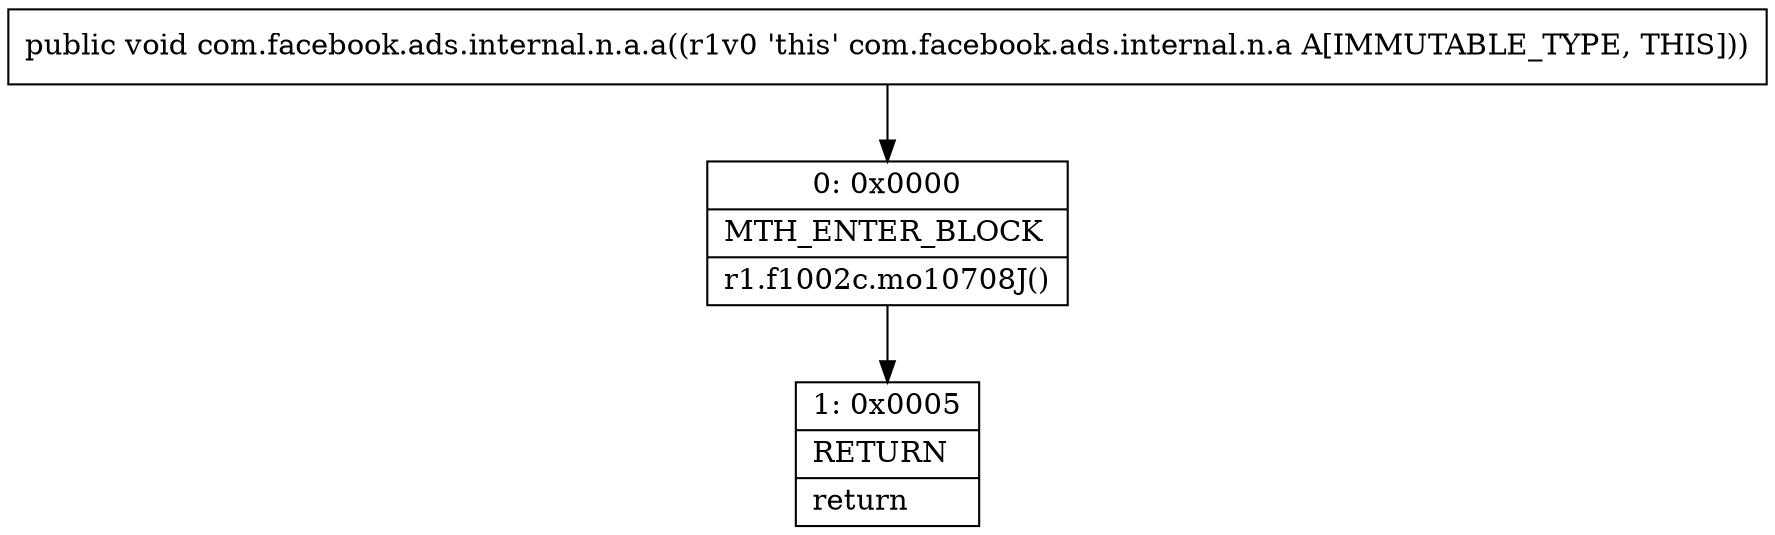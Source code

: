 digraph "CFG forcom.facebook.ads.internal.n.a.a()V" {
Node_0 [shape=record,label="{0\:\ 0x0000|MTH_ENTER_BLOCK\l|r1.f1002c.mo10708J()\l}"];
Node_1 [shape=record,label="{1\:\ 0x0005|RETURN\l|return\l}"];
MethodNode[shape=record,label="{public void com.facebook.ads.internal.n.a.a((r1v0 'this' com.facebook.ads.internal.n.a A[IMMUTABLE_TYPE, THIS])) }"];
MethodNode -> Node_0;
Node_0 -> Node_1;
}

